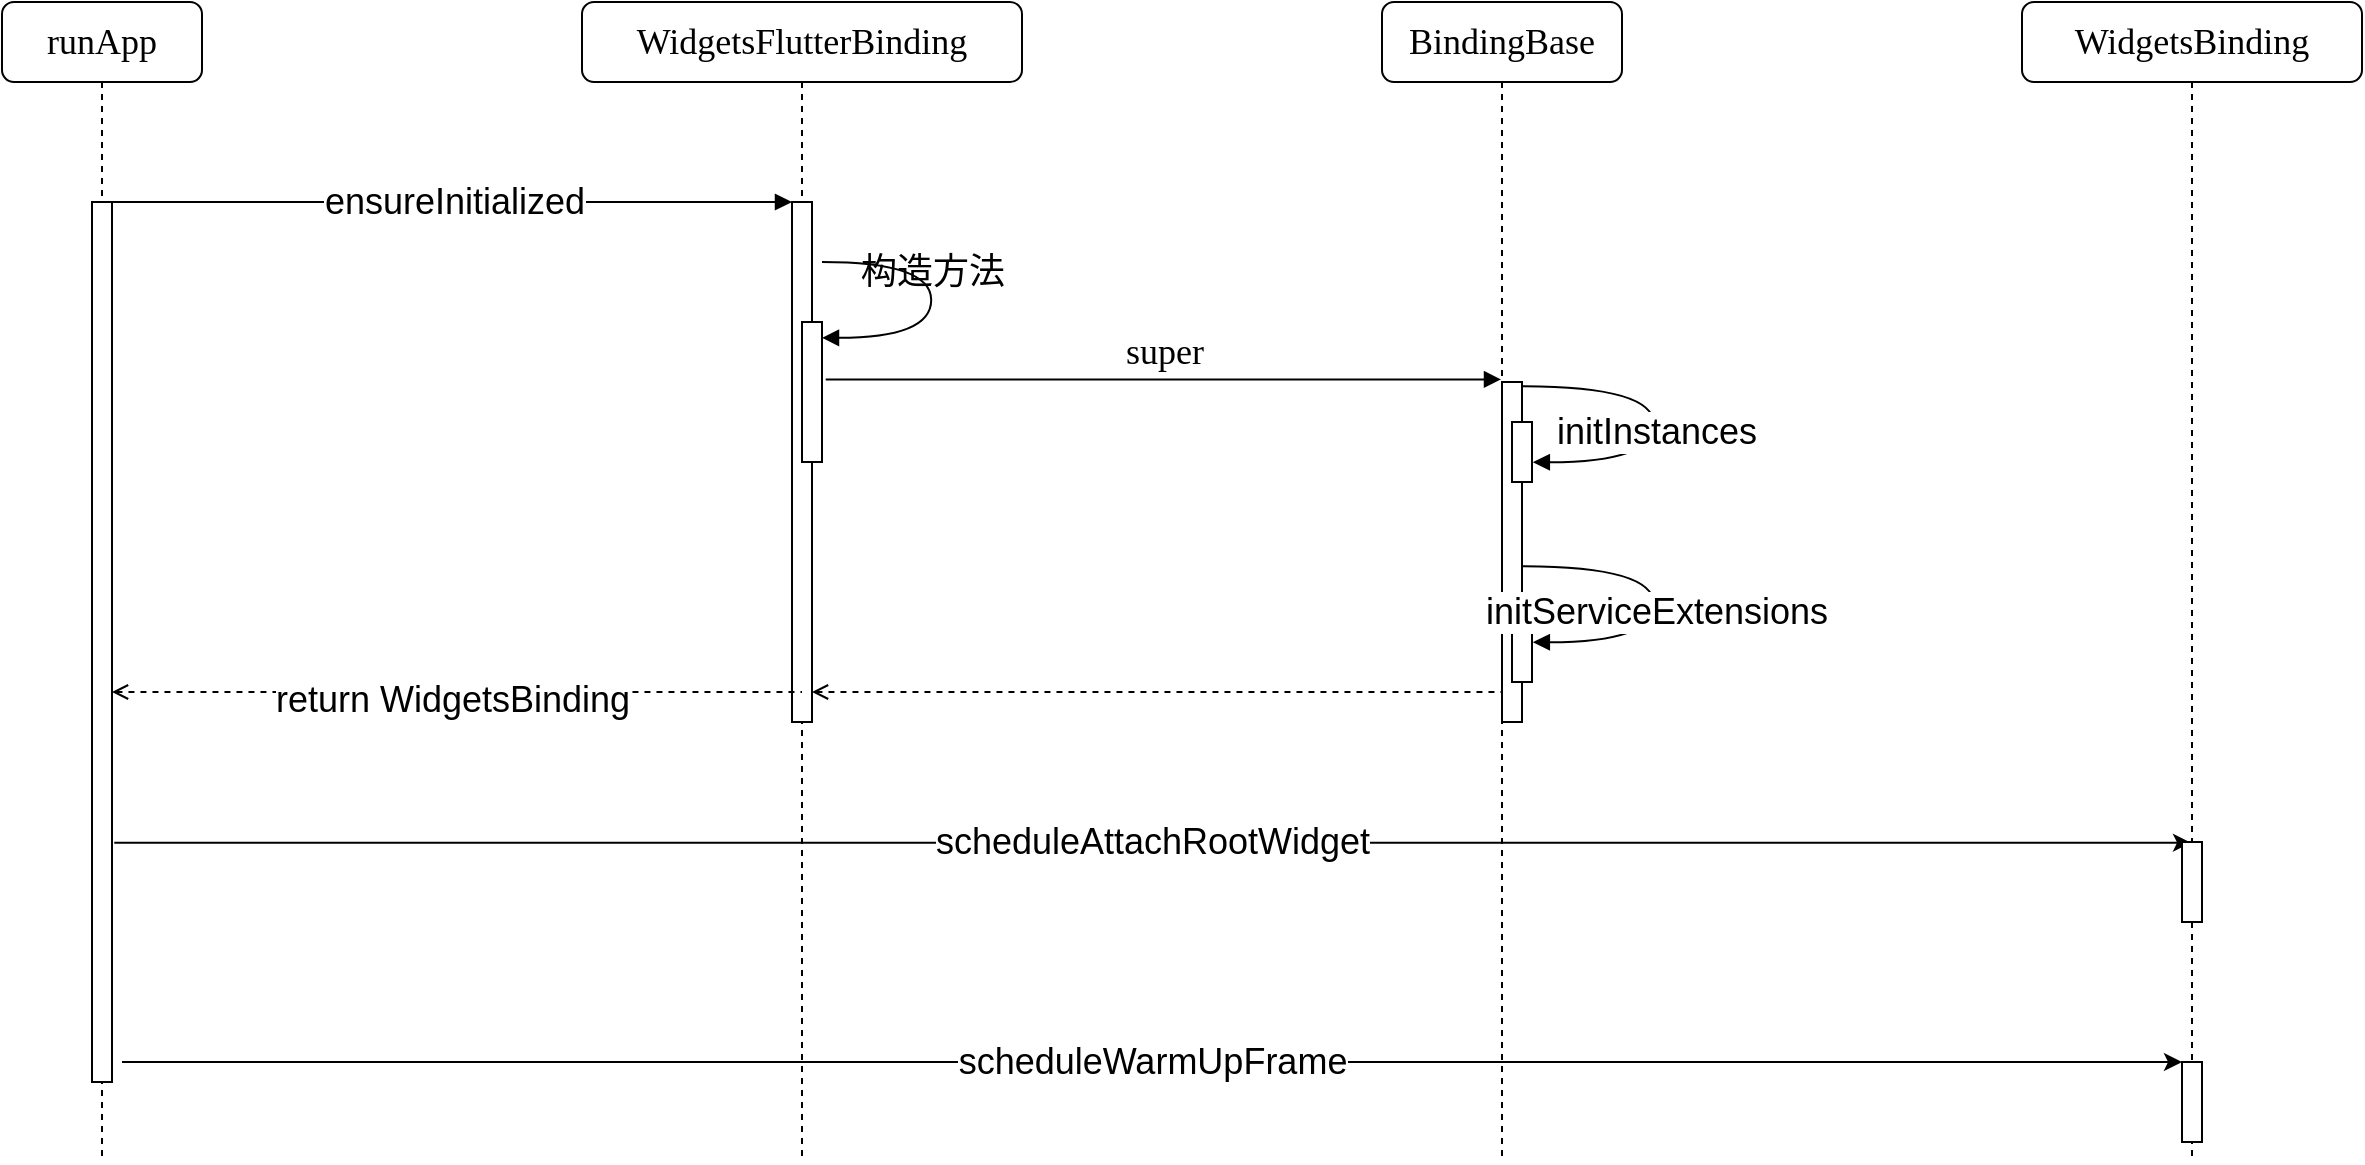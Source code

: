 <mxfile version="14.1.2" type="github">
  <diagram name="Page-1" id="13e1069c-82ec-6db2-03f1-153e76fe0fe0">
    <mxGraphModel dx="1351" dy="877" grid="1" gridSize="10" guides="1" tooltips="1" connect="1" arrows="1" fold="1" page="1" pageScale="1" pageWidth="1100" pageHeight="850" background="#ffffff" math="0" shadow="0">
      <root>
        <mxCell id="0" />
        <mxCell id="1" parent="0" />
        <mxCell id="7baba1c4bc27f4b0-2" value="WidgetsFlutterBinding" style="shape=umlLifeline;perimeter=lifelinePerimeter;whiteSpace=wrap;html=1;container=1;collapsible=0;recursiveResize=0;outlineConnect=0;rounded=1;shadow=0;comic=0;labelBackgroundColor=none;strokeWidth=1;fontFamily=Verdana;fontSize=18;align=center;" parent="1" vertex="1">
          <mxGeometry x="390" y="80" width="220" height="580" as="geometry" />
        </mxCell>
        <mxCell id="7baba1c4bc27f4b0-10" value="" style="html=1;points=[];perimeter=orthogonalPerimeter;rounded=0;shadow=0;comic=0;labelBackgroundColor=none;strokeWidth=1;fontFamily=Verdana;fontSize=18;align=center;" parent="7baba1c4bc27f4b0-2" vertex="1">
          <mxGeometry x="105" y="100" width="10" height="260" as="geometry" />
        </mxCell>
        <mxCell id="7baba1c4bc27f4b0-7" value="BindingBase" style="shape=umlLifeline;perimeter=lifelinePerimeter;whiteSpace=wrap;html=1;container=1;collapsible=0;recursiveResize=0;outlineConnect=0;rounded=1;shadow=0;comic=0;labelBackgroundColor=none;strokeWidth=1;fontFamily=Verdana;fontSize=18;align=center;" parent="1" vertex="1">
          <mxGeometry x="790" y="80" width="120" height="580" as="geometry" />
        </mxCell>
        <mxCell id="3ev4w66LwdOVMwAqGUEk-11" value="" style="html=1;points=[];perimeter=orthogonalPerimeter;rounded=0;shadow=0;comic=0;labelBackgroundColor=none;strokeColor=#000000;strokeWidth=1;fillColor=#FFFFFF;fontFamily=Verdana;fontSize=18;fontColor=#000000;align=center;" vertex="1" parent="7baba1c4bc27f4b0-7">
          <mxGeometry x="60" y="190" width="10" height="170" as="geometry" />
        </mxCell>
        <mxCell id="3ev4w66LwdOVMwAqGUEk-21" value="" style="html=1;points=[];perimeter=orthogonalPerimeter;rounded=0;shadow=0;comic=0;labelBackgroundColor=none;strokeWidth=1;fontFamily=Verdana;fontSize=18;align=center;" vertex="1" parent="7baba1c4bc27f4b0-7">
          <mxGeometry x="65" y="210" width="10" height="30" as="geometry" />
        </mxCell>
        <mxCell id="3ev4w66LwdOVMwAqGUEk-31" value="" style="html=1;points=[];perimeter=orthogonalPerimeter;rounded=0;shadow=0;comic=0;labelBackgroundColor=none;strokeWidth=1;fontFamily=Verdana;fontSize=18;align=center;" vertex="1" parent="7baba1c4bc27f4b0-7">
          <mxGeometry x="65" y="310" width="10" height="30" as="geometry" />
        </mxCell>
        <mxCell id="7baba1c4bc27f4b0-8" value="runApp" style="shape=umlLifeline;perimeter=lifelinePerimeter;whiteSpace=wrap;html=1;container=1;collapsible=0;recursiveResize=0;outlineConnect=0;rounded=1;shadow=0;comic=0;labelBackgroundColor=none;strokeWidth=1;fontFamily=Verdana;fontSize=18;align=center;" parent="1" vertex="1">
          <mxGeometry x="100" y="80" width="100" height="580" as="geometry" />
        </mxCell>
        <mxCell id="7baba1c4bc27f4b0-9" value="" style="html=1;points=[];perimeter=orthogonalPerimeter;rounded=0;shadow=0;comic=0;labelBackgroundColor=none;strokeWidth=1;fontFamily=Verdana;fontSize=18;align=center;" parent="7baba1c4bc27f4b0-8" vertex="1">
          <mxGeometry x="45" y="100" width="10" height="440" as="geometry" />
        </mxCell>
        <mxCell id="7baba1c4bc27f4b0-11" value="" style="html=1;verticalAlign=bottom;endArrow=block;entryX=0;entryY=0;labelBackgroundColor=none;fontFamily=Verdana;fontSize=18;edgeStyle=elbowEdgeStyle;elbow=vertical;" parent="1" source="7baba1c4bc27f4b0-9" target="7baba1c4bc27f4b0-10" edge="1">
          <mxGeometry relative="1" as="geometry">
            <mxPoint x="220" y="190" as="sourcePoint" />
          </mxGeometry>
        </mxCell>
        <mxCell id="3ev4w66LwdOVMwAqGUEk-2" value="&lt;span style=&quot;font-size: 18px;&quot;&gt;ensureInitialized&lt;/span&gt;" style="edgeLabel;html=1;align=center;verticalAlign=middle;resizable=0;points=[];fontSize=18;" vertex="1" connectable="0" parent="7baba1c4bc27f4b0-11">
          <mxGeometry x="0.005" relative="1" as="geometry">
            <mxPoint as="offset" />
          </mxGeometry>
        </mxCell>
        <mxCell id="3ev4w66LwdOVMwAqGUEk-6" value="" style="html=1;points=[];perimeter=orthogonalPerimeter;rounded=0;shadow=0;comic=0;labelBackgroundColor=none;strokeWidth=1;fontFamily=Verdana;fontSize=18;align=center;" vertex="1" parent="1">
          <mxGeometry x="500" y="240" width="10" height="70" as="geometry" />
        </mxCell>
        <mxCell id="3ev4w66LwdOVMwAqGUEk-7" value="构造方法" style="html=1;verticalAlign=bottom;endArrow=block;labelBackgroundColor=none;fontFamily=Verdana;fontSize=18;elbow=vertical;edgeStyle=orthogonalEdgeStyle;curved=1;exitX=1.038;exitY=0.345;exitPerimeter=0;" edge="1" parent="1">
          <mxGeometry relative="1" as="geometry">
            <mxPoint x="510.0" y="210.0" as="sourcePoint" />
            <mxPoint x="510" y="247.92" as="targetPoint" />
            <Array as="points">
              <mxPoint x="564.62" y="209.9" />
              <mxPoint x="564.62" y="247.9" />
            </Array>
          </mxGeometry>
        </mxCell>
        <mxCell id="3ev4w66LwdOVMwAqGUEk-12" value="super" style="html=1;verticalAlign=bottom;endArrow=block;labelBackgroundColor=none;fontFamily=Verdana;fontSize=18;exitX=1.186;exitY=0.41;exitDx=0;exitDy=0;exitPerimeter=0;" edge="1" parent="1" source="3ev4w66LwdOVMwAqGUEk-6" target="7baba1c4bc27f4b0-7">
          <mxGeometry relative="1" as="geometry">
            <mxPoint x="520" y="270" as="sourcePoint" />
            <mxPoint x="640" y="270" as="targetPoint" />
          </mxGeometry>
        </mxCell>
        <mxCell id="3ev4w66LwdOVMwAqGUEk-20" value="" style="html=1;verticalAlign=bottom;endArrow=block;labelBackgroundColor=none;fontFamily=Verdana;fontSize=18;elbow=vertical;edgeStyle=orthogonalEdgeStyle;curved=1;entryX=1.043;entryY=0.671;entryDx=0;entryDy=0;entryPerimeter=0;" edge="1" parent="1" target="3ev4w66LwdOVMwAqGUEk-21">
          <mxGeometry relative="1" as="geometry">
            <mxPoint x="860.001" y="272.08" as="sourcePoint" />
            <mxPoint x="870.93" y="310.0" as="targetPoint" />
            <Array as="points">
              <mxPoint x="926" y="272" />
              <mxPoint x="926" y="310" />
            </Array>
          </mxGeometry>
        </mxCell>
        <mxCell id="3ev4w66LwdOVMwAqGUEk-22" value="initInstances" style="edgeLabel;html=1;align=center;verticalAlign=middle;resizable=0;points=[];fontSize=18;" vertex="1" connectable="0" parent="3ev4w66LwdOVMwAqGUEk-20">
          <mxGeometry x="0.084" y="1" relative="1" as="geometry">
            <mxPoint as="offset" />
          </mxGeometry>
        </mxCell>
        <mxCell id="3ev4w66LwdOVMwAqGUEk-26" value="" style="html=1;verticalAlign=bottom;endArrow=block;labelBackgroundColor=none;fontFamily=Verdana;fontSize=18;elbow=vertical;edgeStyle=orthogonalEdgeStyle;curved=1;entryX=1.043;entryY=0.671;entryDx=0;entryDy=0;entryPerimeter=0;" edge="1" parent="1">
          <mxGeometry relative="1" as="geometry">
            <mxPoint x="860.001" y="362.08" as="sourcePoint" />
            <mxPoint x="865.43" y="400.13" as="targetPoint" />
            <Array as="points">
              <mxPoint x="926" y="362" />
              <mxPoint x="926" y="400" />
            </Array>
          </mxGeometry>
        </mxCell>
        <mxCell id="3ev4w66LwdOVMwAqGUEk-27" value="initServiceExtensions" style="edgeLabel;html=1;align=center;verticalAlign=middle;resizable=0;points=[];fontSize=18;" vertex="1" connectable="0" parent="3ev4w66LwdOVMwAqGUEk-26">
          <mxGeometry x="0.084" y="1" relative="1" as="geometry">
            <mxPoint as="offset" />
          </mxGeometry>
        </mxCell>
        <mxCell id="3ev4w66LwdOVMwAqGUEk-32" value="" style="endArrow=none;dashed=1;html=1;fontSize=18;startArrow=open;startFill=0;" edge="1" parent="1">
          <mxGeometry width="50" height="50" relative="1" as="geometry">
            <mxPoint x="505" y="425" as="sourcePoint" />
            <mxPoint x="850" y="425" as="targetPoint" />
          </mxGeometry>
        </mxCell>
        <mxCell id="3ev4w66LwdOVMwAqGUEk-33" value="" style="endArrow=none;dashed=1;html=1;fontSize=18;startArrow=open;startFill=0;" edge="1" parent="1">
          <mxGeometry width="50" height="50" relative="1" as="geometry">
            <mxPoint x="155.0" y="425" as="sourcePoint" />
            <mxPoint x="500" y="425" as="targetPoint" />
          </mxGeometry>
        </mxCell>
        <mxCell id="3ev4w66LwdOVMwAqGUEk-34" value="return&amp;nbsp;WidgetsBinding" style="edgeLabel;html=1;align=center;verticalAlign=middle;resizable=0;points=[];fontSize=18;" vertex="1" connectable="0" parent="3ev4w66LwdOVMwAqGUEk-33">
          <mxGeometry x="-0.016" y="-4" relative="1" as="geometry">
            <mxPoint as="offset" />
          </mxGeometry>
        </mxCell>
        <mxCell id="3ev4w66LwdOVMwAqGUEk-35" value="WidgetsBinding" style="shape=umlLifeline;perimeter=lifelinePerimeter;whiteSpace=wrap;html=1;container=1;collapsible=0;recursiveResize=0;outlineConnect=0;rounded=1;shadow=0;comic=0;labelBackgroundColor=none;strokeWidth=1;fontFamily=Verdana;fontSize=18;align=center;" vertex="1" parent="1">
          <mxGeometry x="1110" y="80" width="170" height="580" as="geometry" />
        </mxCell>
        <mxCell id="3ev4w66LwdOVMwAqGUEk-47" value="" style="html=1;points=[];perimeter=orthogonalPerimeter;rounded=0;shadow=0;comic=0;labelBackgroundColor=none;strokeWidth=1;fontFamily=Verdana;fontSize=18;align=center;" vertex="1" parent="3ev4w66LwdOVMwAqGUEk-35">
          <mxGeometry x="80" y="530" width="10" height="40" as="geometry" />
        </mxCell>
        <mxCell id="3ev4w66LwdOVMwAqGUEk-43" value="scheduleAttachRootWidget" style="endArrow=classic;html=1;fontSize=18;exitX=1.114;exitY=0.728;exitDx=0;exitDy=0;exitPerimeter=0;" edge="1" parent="1" source="7baba1c4bc27f4b0-9" target="3ev4w66LwdOVMwAqGUEk-35">
          <mxGeometry width="50" height="50" relative="1" as="geometry">
            <mxPoint x="640" y="500" as="sourcePoint" />
            <mxPoint x="690" y="450" as="targetPoint" />
          </mxGeometry>
        </mxCell>
        <mxCell id="3ev4w66LwdOVMwAqGUEk-44" value="" style="html=1;points=[];perimeter=orthogonalPerimeter;rounded=0;shadow=0;comic=0;labelBackgroundColor=none;strokeWidth=1;fontFamily=Verdana;fontSize=18;align=center;" vertex="1" parent="1">
          <mxGeometry x="1190" y="500" width="10" height="40" as="geometry" />
        </mxCell>
        <mxCell id="3ev4w66LwdOVMwAqGUEk-46" value="scheduleWarmUpFrame" style="endArrow=classic;html=1;fontSize=18;" edge="1" parent="1">
          <mxGeometry width="50" height="50" relative="1" as="geometry">
            <mxPoint x="160" y="610" as="sourcePoint" />
            <mxPoint x="1190" y="610.0" as="targetPoint" />
          </mxGeometry>
        </mxCell>
      </root>
    </mxGraphModel>
  </diagram>
</mxfile>
